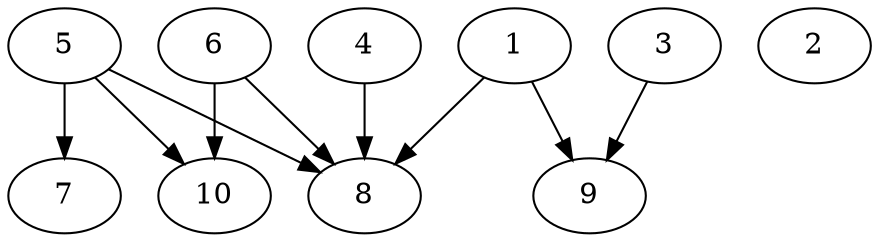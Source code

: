 // DAG automatically generated by daggen at Thu Oct  3 13:58:04 2019
// ./daggen --dot -n 10 --ccr 0.3 --fat 0.7 --regular 0.7 --density 0.6 --mindata 5242880 --maxdata 52428800 
digraph G {
  1 [size="55214080", alpha="0.09", expect_size="16564224"] 
  1 -> 8 [size ="16564224"]
  1 -> 9 [size ="16564224"]
  2 [size="135888213", alpha="0.17", expect_size="40766464"] 
  3 [size="20995413", alpha="0.19", expect_size="6298624"] 
  3 -> 9 [size ="6298624"]
  4 [size="44407467", alpha="0.05", expect_size="13322240"] 
  4 -> 8 [size ="13322240"]
  5 [size="130597547", alpha="0.12", expect_size="39179264"] 
  5 -> 7 [size ="39179264"]
  5 -> 8 [size ="39179264"]
  5 -> 10 [size ="39179264"]
  6 [size="67635200", alpha="0.16", expect_size="20290560"] 
  6 -> 8 [size ="20290560"]
  6 -> 10 [size ="20290560"]
  7 [size="170202453", alpha="0.07", expect_size="51060736"] 
  8 [size="25002667", alpha="0.09", expect_size="7500800"] 
  9 [size="120548693", alpha="0.15", expect_size="36164608"] 
  10 [size="115042987", alpha="0.14", expect_size="34512896"] 
}
